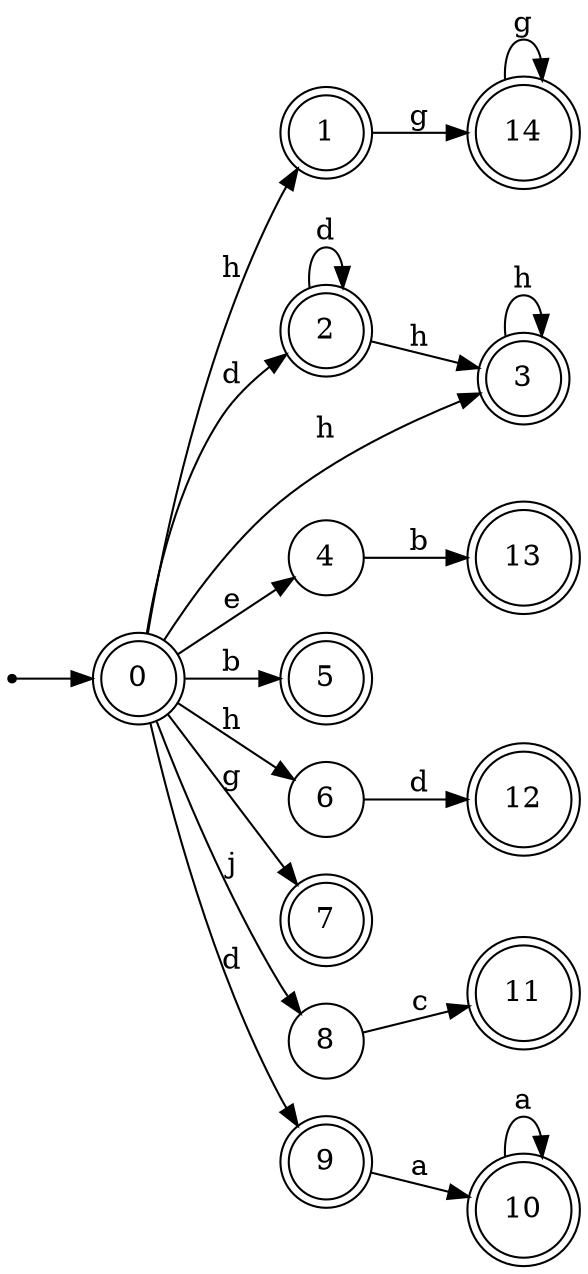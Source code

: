 digraph finite_state_machine {
rankdir=LR;
size="20,20";
node [shape = point]; "dummy0"
node [shape = doublecircle]; "0";"dummy0" -> "0";
node [shape = doublecircle]; "1";node [shape = doublecircle]; "2";node [shape = doublecircle]; "3";node [shape = circle]; "4";
node [shape = doublecircle]; "5";node [shape = circle]; "6";
node [shape = doublecircle]; "7";node [shape = circle]; "8";
node [shape = doublecircle]; "9";node [shape = doublecircle]; "10";node [shape = doublecircle]; "11";node [shape = doublecircle]; "12";node [shape = doublecircle]; "13";node [shape = doublecircle]; "14";"0" -> "1" [label = "h"];
 "0" -> "3" [label = "h"];
 "0" -> "6" [label = "h"];
 "0" -> "9" [label = "d"];
 "0" -> "2" [label = "d"];
 "0" -> "4" [label = "e"];
 "0" -> "5" [label = "b"];
 "0" -> "7" [label = "g"];
 "0" -> "8" [label = "j"];
 "9" -> "10" [label = "a"];
 "10" -> "10" [label = "a"];
 "8" -> "11" [label = "c"];
 "6" -> "12" [label = "d"];
 "4" -> "13" [label = "b"];
 "3" -> "3" [label = "h"];
 "2" -> "2" [label = "d"];
 "2" -> "3" [label = "h"];
 "1" -> "14" [label = "g"];
 "14" -> "14" [label = "g"];
 }
